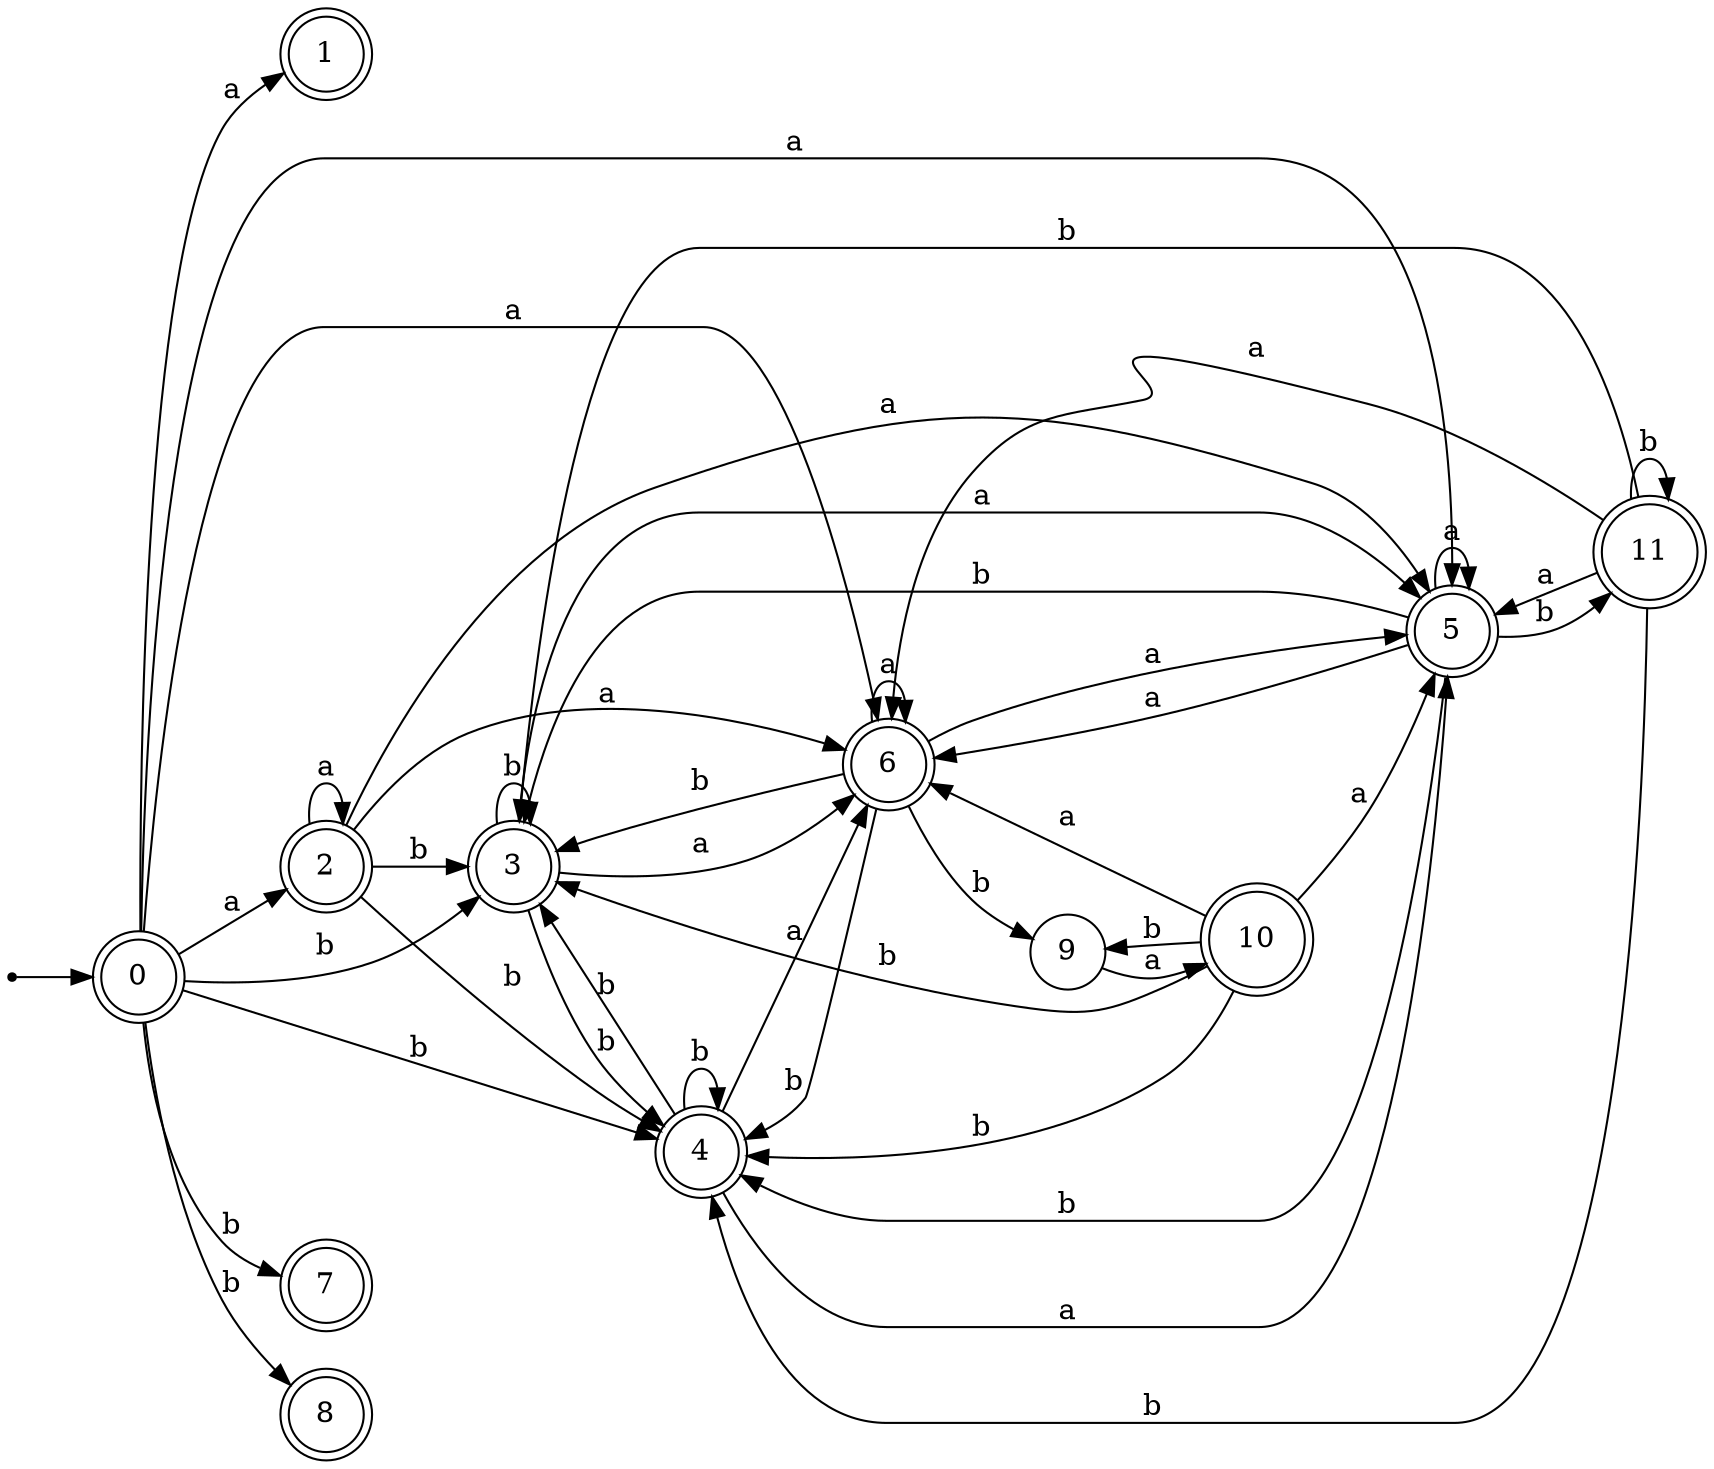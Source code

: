 digraph finite_state_machine {
rankdir=LR;
size="20,20";
node [shape = point]; "dummy0"
node [shape = doublecircle]; "0";"dummy0" -> "0";
node [shape = doublecircle]; "1";node [shape = doublecircle]; "2";node [shape = doublecircle]; "3";node [shape = doublecircle]; "4";node [shape = doublecircle]; "5";node [shape = doublecircle]; "6";node [shape = doublecircle]; "7";node [shape = doublecircle]; "8";node [shape = circle]; "9";
node [shape = doublecircle]; "10";node [shape = doublecircle]; "11";"0" -> "1" [label = "a"];
 "0" -> "2" [label = "a"];
 "0" -> "5" [label = "a"];
 "0" -> "6" [label = "a"];
 "0" -> "8" [label = "b"];
 "0" -> "3" [label = "b"];
 "0" -> "4" [label = "b"];
 "0" -> "7" [label = "b"];
 "6" -> "5" [label = "a"];
 "6" -> "6" [label = "a"];
 "6" -> "9" [label = "b"];
 "6" -> "3" [label = "b"];
 "6" -> "4" [label = "b"];
 "9" -> "10" [label = "a"];
 "10" -> "9" [label = "b"];
 "10" -> "3" [label = "b"];
 "10" -> "4" [label = "b"];
 "10" -> "5" [label = "a"];
 "10" -> "6" [label = "a"];
 "5" -> "5" [label = "a"];
 "5" -> "6" [label = "a"];
 "5" -> "3" [label = "b"];
 "5" -> "11" [label = "b"];
 "5" -> "4" [label = "b"];
 "11" -> "3" [label = "b"];
 "11" -> "11" [label = "b"];
 "11" -> "4" [label = "b"];
 "11" -> "5" [label = "a"];
 "11" -> "6" [label = "a"];
 "4" -> "3" [label = "b"];
 "4" -> "4" [label = "b"];
 "4" -> "5" [label = "a"];
 "4" -> "6" [label = "a"];
 "3" -> "3" [label = "b"];
 "3" -> "4" [label = "b"];
 "3" -> "5" [label = "a"];
 "3" -> "6" [label = "a"];
 "2" -> "2" [label = "a"];
 "2" -> "5" [label = "a"];
 "2" -> "6" [label = "a"];
 "2" -> "3" [label = "b"];
 "2" -> "4" [label = "b"];
 }
